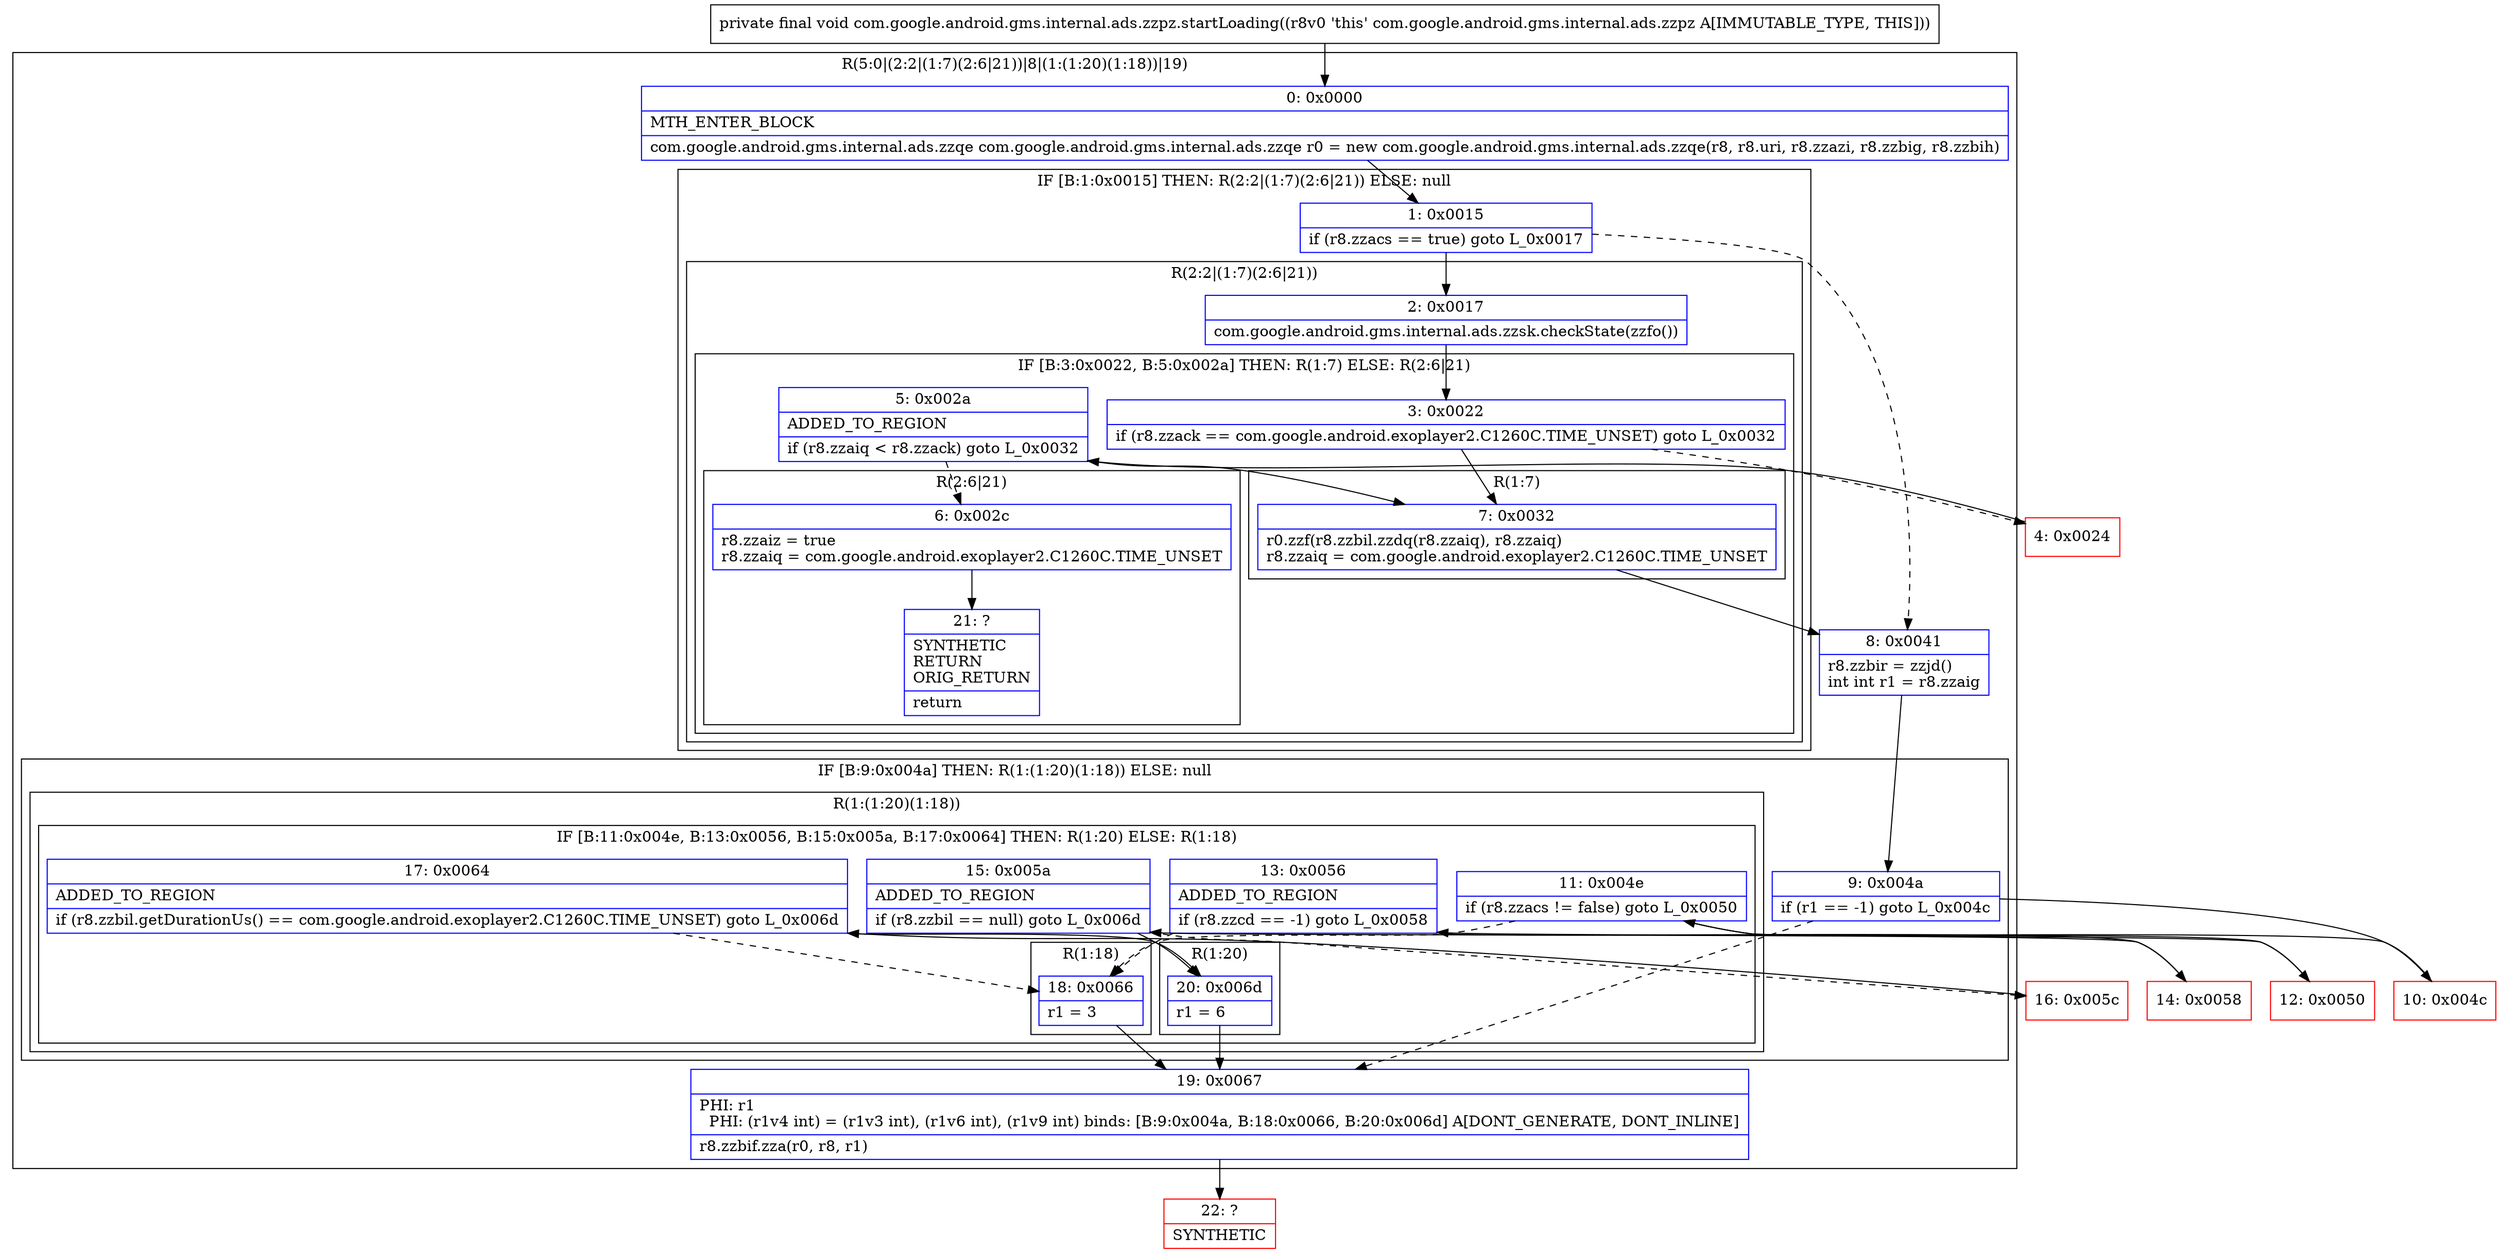 digraph "CFG forcom.google.android.gms.internal.ads.zzpz.startLoading()V" {
subgraph cluster_Region_122148572 {
label = "R(5:0|(2:2|(1:7)(2:6|21))|8|(1:(1:20)(1:18))|19)";
node [shape=record,color=blue];
Node_0 [shape=record,label="{0\:\ 0x0000|MTH_ENTER_BLOCK\l|com.google.android.gms.internal.ads.zzqe com.google.android.gms.internal.ads.zzqe r0 = new com.google.android.gms.internal.ads.zzqe(r8, r8.uri, r8.zzazi, r8.zzbig, r8.zzbih)\l}"];
subgraph cluster_IfRegion_1933051589 {
label = "IF [B:1:0x0015] THEN: R(2:2|(1:7)(2:6|21)) ELSE: null";
node [shape=record,color=blue];
Node_1 [shape=record,label="{1\:\ 0x0015|if (r8.zzacs == true) goto L_0x0017\l}"];
subgraph cluster_Region_1039728554 {
label = "R(2:2|(1:7)(2:6|21))";
node [shape=record,color=blue];
Node_2 [shape=record,label="{2\:\ 0x0017|com.google.android.gms.internal.ads.zzsk.checkState(zzfo())\l}"];
subgraph cluster_IfRegion_1123876293 {
label = "IF [B:3:0x0022, B:5:0x002a] THEN: R(1:7) ELSE: R(2:6|21)";
node [shape=record,color=blue];
Node_3 [shape=record,label="{3\:\ 0x0022|if (r8.zzack == com.google.android.exoplayer2.C1260C.TIME_UNSET) goto L_0x0032\l}"];
Node_5 [shape=record,label="{5\:\ 0x002a|ADDED_TO_REGION\l|if (r8.zzaiq \< r8.zzack) goto L_0x0032\l}"];
subgraph cluster_Region_241170404 {
label = "R(1:7)";
node [shape=record,color=blue];
Node_7 [shape=record,label="{7\:\ 0x0032|r0.zzf(r8.zzbil.zzdq(r8.zzaiq), r8.zzaiq)\lr8.zzaiq = com.google.android.exoplayer2.C1260C.TIME_UNSET\l}"];
}
subgraph cluster_Region_2047795206 {
label = "R(2:6|21)";
node [shape=record,color=blue];
Node_6 [shape=record,label="{6\:\ 0x002c|r8.zzaiz = true\lr8.zzaiq = com.google.android.exoplayer2.C1260C.TIME_UNSET\l}"];
Node_21 [shape=record,label="{21\:\ ?|SYNTHETIC\lRETURN\lORIG_RETURN\l|return\l}"];
}
}
}
}
Node_8 [shape=record,label="{8\:\ 0x0041|r8.zzbir = zzjd()\lint int r1 = r8.zzaig\l}"];
subgraph cluster_IfRegion_1643825380 {
label = "IF [B:9:0x004a] THEN: R(1:(1:20)(1:18)) ELSE: null";
node [shape=record,color=blue];
Node_9 [shape=record,label="{9\:\ 0x004a|if (r1 == \-1) goto L_0x004c\l}"];
subgraph cluster_Region_1236524972 {
label = "R(1:(1:20)(1:18))";
node [shape=record,color=blue];
subgraph cluster_IfRegion_869039263 {
label = "IF [B:11:0x004e, B:13:0x0056, B:15:0x005a, B:17:0x0064] THEN: R(1:20) ELSE: R(1:18)";
node [shape=record,color=blue];
Node_11 [shape=record,label="{11\:\ 0x004e|if (r8.zzacs != false) goto L_0x0050\l}"];
Node_13 [shape=record,label="{13\:\ 0x0056|ADDED_TO_REGION\l|if (r8.zzcd == \-1) goto L_0x0058\l}"];
Node_15 [shape=record,label="{15\:\ 0x005a|ADDED_TO_REGION\l|if (r8.zzbil == null) goto L_0x006d\l}"];
Node_17 [shape=record,label="{17\:\ 0x0064|ADDED_TO_REGION\l|if (r8.zzbil.getDurationUs() == com.google.android.exoplayer2.C1260C.TIME_UNSET) goto L_0x006d\l}"];
subgraph cluster_Region_1479672840 {
label = "R(1:20)";
node [shape=record,color=blue];
Node_20 [shape=record,label="{20\:\ 0x006d|r1 = 6\l}"];
}
subgraph cluster_Region_511430985 {
label = "R(1:18)";
node [shape=record,color=blue];
Node_18 [shape=record,label="{18\:\ 0x0066|r1 = 3\l}"];
}
}
}
}
Node_19 [shape=record,label="{19\:\ 0x0067|PHI: r1 \l  PHI: (r1v4 int) = (r1v3 int), (r1v6 int), (r1v9 int) binds: [B:9:0x004a, B:18:0x0066, B:20:0x006d] A[DONT_GENERATE, DONT_INLINE]\l|r8.zzbif.zza(r0, r8, r1)\l}"];
}
Node_4 [shape=record,color=red,label="{4\:\ 0x0024}"];
Node_10 [shape=record,color=red,label="{10\:\ 0x004c}"];
Node_12 [shape=record,color=red,label="{12\:\ 0x0050}"];
Node_14 [shape=record,color=red,label="{14\:\ 0x0058}"];
Node_16 [shape=record,color=red,label="{16\:\ 0x005c}"];
Node_22 [shape=record,color=red,label="{22\:\ ?|SYNTHETIC\l}"];
MethodNode[shape=record,label="{private final void com.google.android.gms.internal.ads.zzpz.startLoading((r8v0 'this' com.google.android.gms.internal.ads.zzpz A[IMMUTABLE_TYPE, THIS])) }"];
MethodNode -> Node_0;
Node_0 -> Node_1;
Node_1 -> Node_2;
Node_1 -> Node_8[style=dashed];
Node_2 -> Node_3;
Node_3 -> Node_4[style=dashed];
Node_3 -> Node_7;
Node_5 -> Node_6[style=dashed];
Node_5 -> Node_7;
Node_7 -> Node_8;
Node_6 -> Node_21;
Node_8 -> Node_9;
Node_9 -> Node_10;
Node_9 -> Node_19[style=dashed];
Node_11 -> Node_12;
Node_11 -> Node_18[style=dashed];
Node_13 -> Node_14;
Node_13 -> Node_18[style=dashed];
Node_15 -> Node_16[style=dashed];
Node_15 -> Node_20;
Node_17 -> Node_18[style=dashed];
Node_17 -> Node_20;
Node_20 -> Node_19;
Node_18 -> Node_19;
Node_19 -> Node_22;
Node_4 -> Node_5;
Node_10 -> Node_11;
Node_12 -> Node_13;
Node_14 -> Node_15;
Node_16 -> Node_17;
}

